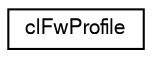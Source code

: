 digraph G
{
  edge [fontname="FreeSans",fontsize="10",labelfontname="FreeSans",labelfontsize="10"];
  node [fontname="FreeSans",fontsize="10",shape=record];
  rankdir=LR;
  Node1 [label="clFwProfile",height=0.2,width=0.4,color="black", fillcolor="white", style="filled",URL="$classcl_fw_profile.html"];
}
